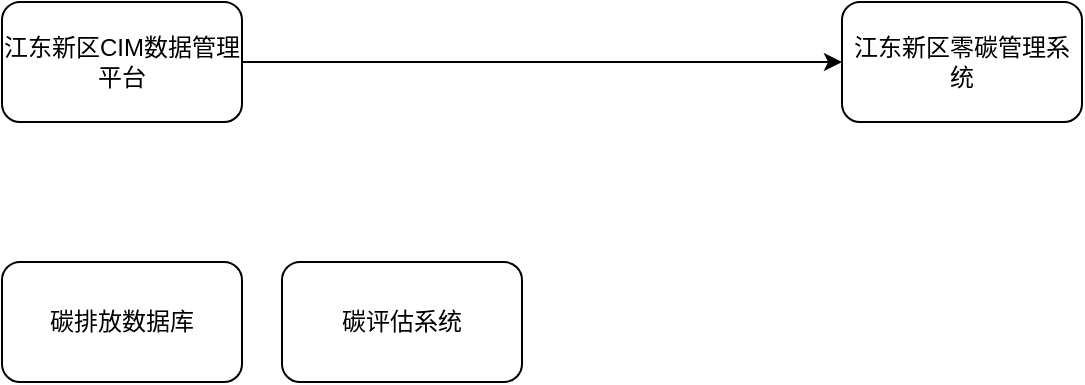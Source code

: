 <mxfile version="21.3.6" type="github">
  <diagram name="第 1 页" id="NKXv_h6Vj96IVA4Fjcek">
    <mxGraphModel dx="1434" dy="782" grid="1" gridSize="10" guides="1" tooltips="1" connect="1" arrows="1" fold="1" page="1" pageScale="1" pageWidth="827" pageHeight="1169" math="0" shadow="0">
      <root>
        <mxCell id="0" />
        <mxCell id="1" parent="0" />
        <mxCell id="PI_EQl_N4xML3odlSElJ-2" style="edgeStyle=orthogonalEdgeStyle;rounded=0;orthogonalLoop=1;jettySize=auto;html=1;" edge="1" parent="1" source="ZtNYFOFDFvPDf5sEN9P7-1" target="PI_EQl_N4xML3odlSElJ-1">
          <mxGeometry relative="1" as="geometry" />
        </mxCell>
        <mxCell id="ZtNYFOFDFvPDf5sEN9P7-1" value="江东新区CIM数据管理平台" style="rounded=1;whiteSpace=wrap;html=1;" parent="1" vertex="1">
          <mxGeometry x="180" y="310" width="120" height="60" as="geometry" />
        </mxCell>
        <mxCell id="PI_EQl_N4xML3odlSElJ-1" value="江东新区零碳管理系统" style="rounded=1;whiteSpace=wrap;html=1;" vertex="1" parent="1">
          <mxGeometry x="600" y="310" width="120" height="60" as="geometry" />
        </mxCell>
        <mxCell id="PI_EQl_N4xML3odlSElJ-3" value="碳排放数据库" style="rounded=1;whiteSpace=wrap;html=1;" vertex="1" parent="1">
          <mxGeometry x="180" y="440" width="120" height="60" as="geometry" />
        </mxCell>
        <mxCell id="PI_EQl_N4xML3odlSElJ-4" value="碳评估系统" style="rounded=1;whiteSpace=wrap;html=1;" vertex="1" parent="1">
          <mxGeometry x="320" y="440" width="120" height="60" as="geometry" />
        </mxCell>
      </root>
    </mxGraphModel>
  </diagram>
</mxfile>
